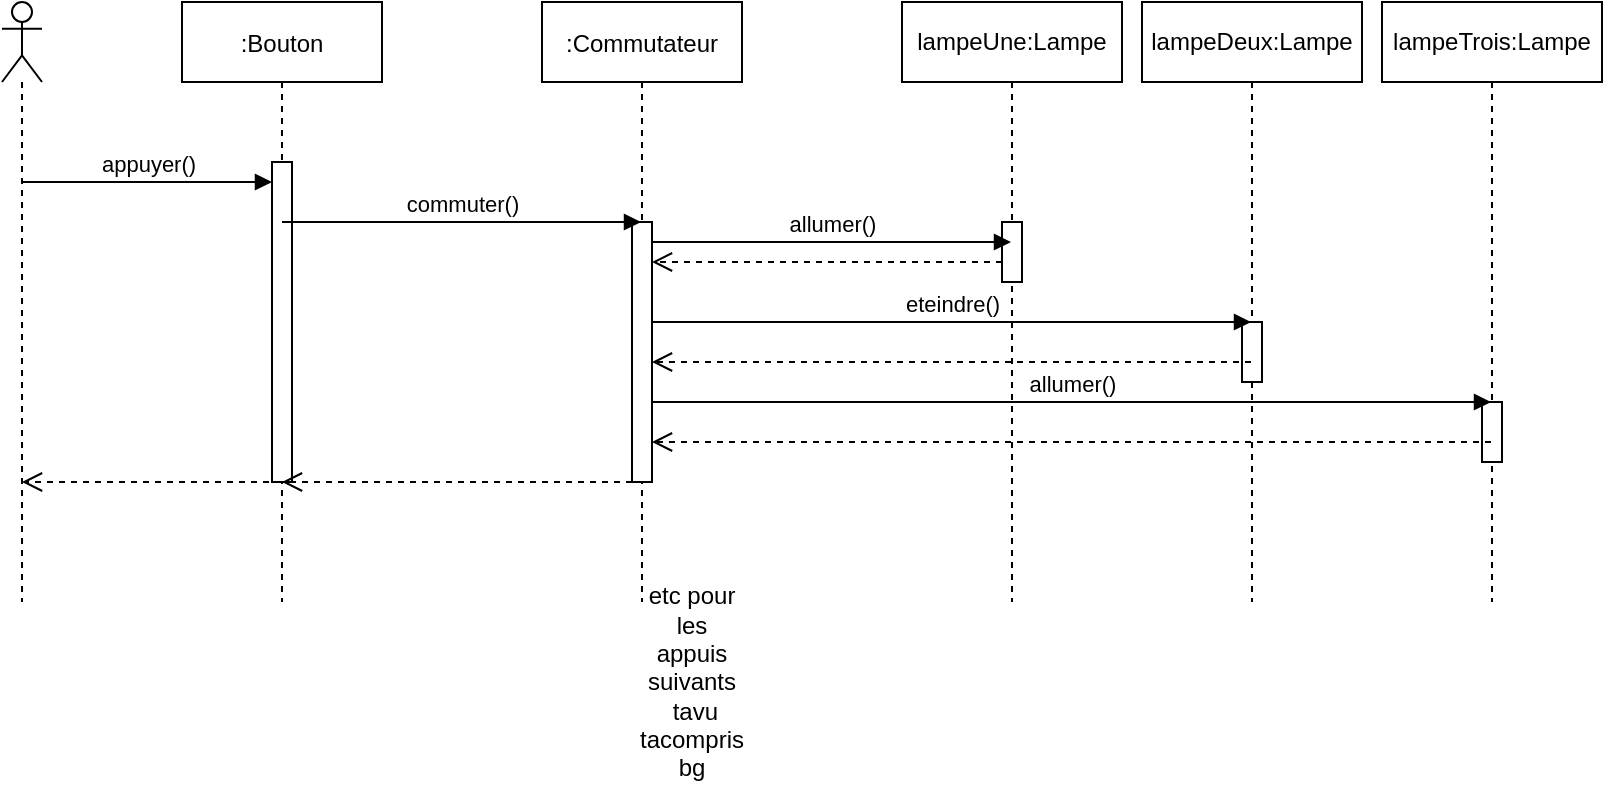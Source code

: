 <mxfile version="13.7.9" type="device"><diagram id="kgpKYQtTHZ0yAKxKKP6v" name="Page-1"><mxGraphModel dx="981" dy="582" grid="1" gridSize="10" guides="1" tooltips="1" connect="1" arrows="1" fold="1" page="1" pageScale="1" pageWidth="850" pageHeight="1100" math="0" shadow="0"><root><mxCell id="0"/><mxCell id="1" parent="0"/><mxCell id="3nuBFxr9cyL0pnOWT2aG-1" value=":Bouton" style="shape=umlLifeline;perimeter=lifelinePerimeter;container=1;collapsible=0;recursiveResize=0;rounded=0;shadow=0;strokeWidth=1;" parent="1" vertex="1"><mxGeometry x="120" y="80" width="100" height="300" as="geometry"/></mxCell><mxCell id="UdkyeUfREhkOAoBqi0tJ-7" value="" style="html=1;points=[];perimeter=orthogonalPerimeter;" vertex="1" parent="3nuBFxr9cyL0pnOWT2aG-1"><mxGeometry x="45" y="80" width="10" height="160" as="geometry"/></mxCell><mxCell id="3nuBFxr9cyL0pnOWT2aG-5" value=":Commutateur" style="shape=umlLifeline;perimeter=lifelinePerimeter;container=1;collapsible=0;recursiveResize=0;rounded=0;shadow=0;strokeWidth=1;" parent="1" vertex="1"><mxGeometry x="300" y="80" width="100" height="300" as="geometry"/></mxCell><mxCell id="UdkyeUfREhkOAoBqi0tJ-2" value="lampeUne:Lampe" style="shape=umlLifeline;perimeter=lifelinePerimeter;whiteSpace=wrap;html=1;container=1;collapsible=0;recursiveResize=0;outlineConnect=0;" vertex="1" parent="1"><mxGeometry x="480" y="80" width="110" height="300" as="geometry"/></mxCell><mxCell id="UdkyeUfREhkOAoBqi0tJ-15" value="" style="html=1;points=[];perimeter=orthogonalPerimeter;" vertex="1" parent="UdkyeUfREhkOAoBqi0tJ-2"><mxGeometry x="50" y="110" width="10" height="30" as="geometry"/></mxCell><mxCell id="UdkyeUfREhkOAoBqi0tJ-3" value="lampeDeux:Lampe" style="shape=umlLifeline;perimeter=lifelinePerimeter;whiteSpace=wrap;html=1;container=1;collapsible=0;recursiveResize=0;outlineConnect=0;" vertex="1" parent="1"><mxGeometry x="600" y="80" width="110" height="300" as="geometry"/></mxCell><mxCell id="UdkyeUfREhkOAoBqi0tJ-25" value="" style="html=1;points=[];perimeter=orthogonalPerimeter;" vertex="1" parent="UdkyeUfREhkOAoBqi0tJ-3"><mxGeometry x="50" y="160" width="10" height="30" as="geometry"/></mxCell><mxCell id="UdkyeUfREhkOAoBqi0tJ-4" value="lampeTrois:Lampe" style="shape=umlLifeline;perimeter=lifelinePerimeter;whiteSpace=wrap;html=1;container=1;collapsible=0;recursiveResize=0;outlineConnect=0;" vertex="1" parent="1"><mxGeometry x="720" y="80" width="110" height="300" as="geometry"/></mxCell><mxCell id="UdkyeUfREhkOAoBqi0tJ-23" value="" style="html=1;points=[];perimeter=orthogonalPerimeter;" vertex="1" parent="UdkyeUfREhkOAoBqi0tJ-4"><mxGeometry x="50" y="200" width="10" height="30" as="geometry"/></mxCell><mxCell id="UdkyeUfREhkOAoBqi0tJ-8" value="" style="html=1;points=[];perimeter=orthogonalPerimeter;" vertex="1" parent="1"><mxGeometry x="345" y="190" width="10" height="130" as="geometry"/></mxCell><mxCell id="UdkyeUfREhkOAoBqi0tJ-5" value="&lt;div&gt;commuter()&lt;/div&gt;" style="html=1;verticalAlign=bottom;endArrow=block;" edge="1" parent="1" source="3nuBFxr9cyL0pnOWT2aG-1" target="3nuBFxr9cyL0pnOWT2aG-5"><mxGeometry width="80" relative="1" as="geometry"><mxPoint x="340" y="300" as="sourcePoint"/><mxPoint x="420" y="300" as="targetPoint"/><Array as="points"><mxPoint x="260" y="190"/></Array></mxGeometry></mxCell><mxCell id="UdkyeUfREhkOAoBqi0tJ-9" value="allumer()" style="html=1;verticalAlign=bottom;endArrow=block;" edge="1" parent="1" target="UdkyeUfREhkOAoBqi0tJ-2"><mxGeometry width="80" relative="1" as="geometry"><mxPoint x="355" y="200" as="sourcePoint"/><mxPoint x="435" y="200" as="targetPoint"/></mxGeometry></mxCell><mxCell id="UdkyeUfREhkOAoBqi0tJ-10" value="eteindre()" style="html=1;verticalAlign=bottom;endArrow=block;" edge="1" parent="1" source="UdkyeUfREhkOAoBqi0tJ-8" target="UdkyeUfREhkOAoBqi0tJ-3"><mxGeometry width="80" relative="1" as="geometry"><mxPoint x="355" y="200.0" as="sourcePoint"/><mxPoint x="534.5" y="200.0" as="targetPoint"/><Array as="points"><mxPoint x="600" y="240"/></Array></mxGeometry></mxCell><mxCell id="UdkyeUfREhkOAoBqi0tJ-12" value="allumer()" style="html=1;verticalAlign=bottom;endArrow=block;" edge="1" parent="1" source="UdkyeUfREhkOAoBqi0tJ-8" target="UdkyeUfREhkOAoBqi0tJ-4"><mxGeometry width="80" relative="1" as="geometry"><mxPoint x="340" y="300" as="sourcePoint"/><mxPoint x="420" y="300" as="targetPoint"/><Array as="points"><mxPoint x="530" y="280"/><mxPoint x="610" y="280"/></Array></mxGeometry></mxCell><mxCell id="UdkyeUfREhkOAoBqi0tJ-13" value="" style="shape=umlLifeline;participant=umlActor;perimeter=lifelinePerimeter;whiteSpace=wrap;html=1;container=1;collapsible=0;recursiveResize=0;verticalAlign=top;spacingTop=36;outlineConnect=0;" vertex="1" parent="1"><mxGeometry x="30" y="80" width="20" height="300" as="geometry"/></mxCell><mxCell id="UdkyeUfREhkOAoBqi0tJ-14" value="appuyer()" style="html=1;verticalAlign=bottom;endArrow=block;" edge="1" parent="1" source="UdkyeUfREhkOAoBqi0tJ-13" target="UdkyeUfREhkOAoBqi0tJ-7"><mxGeometry width="80" relative="1" as="geometry"><mxPoint x="340" y="300" as="sourcePoint"/><mxPoint x="420" y="300" as="targetPoint"/><Array as="points"><mxPoint x="110" y="170"/></Array></mxGeometry></mxCell><mxCell id="UdkyeUfREhkOAoBqi0tJ-16" value="" style="html=1;verticalAlign=bottom;endArrow=open;dashed=1;endSize=8;" edge="1" parent="1" source="UdkyeUfREhkOAoBqi0tJ-15" target="UdkyeUfREhkOAoBqi0tJ-8"><mxGeometry relative="1" as="geometry"><mxPoint x="420" y="300" as="sourcePoint"/><mxPoint x="340" y="300" as="targetPoint"/><Array as="points"><mxPoint x="480" y="210"/></Array></mxGeometry></mxCell><mxCell id="UdkyeUfREhkOAoBqi0tJ-17" value="" style="html=1;verticalAlign=bottom;endArrow=open;dashed=1;endSize=8;" edge="1" parent="1" source="UdkyeUfREhkOAoBqi0tJ-3" target="UdkyeUfREhkOAoBqi0tJ-8"><mxGeometry x="-0.035" y="-10" relative="1" as="geometry"><mxPoint x="640" y="260" as="sourcePoint"/><mxPoint x="560" y="260" as="targetPoint"/><Array as="points"><mxPoint x="600" y="260"/><mxPoint x="550" y="260"/><mxPoint x="490" y="260"/></Array><mxPoint as="offset"/></mxGeometry></mxCell><mxCell id="UdkyeUfREhkOAoBqi0tJ-18" value="" style="html=1;verticalAlign=bottom;endArrow=open;dashed=1;endSize=8;" edge="1" parent="1" source="UdkyeUfREhkOAoBqi0tJ-4" target="UdkyeUfREhkOAoBqi0tJ-8"><mxGeometry relative="1" as="geometry"><mxPoint x="740" y="310" as="sourcePoint"/><mxPoint x="660" y="310" as="targetPoint"/><Array as="points"><mxPoint x="610" y="300"/></Array></mxGeometry></mxCell><mxCell id="UdkyeUfREhkOAoBqi0tJ-19" value="" style="html=1;verticalAlign=bottom;endArrow=open;dashed=1;endSize=8;" edge="1" parent="1" source="UdkyeUfREhkOAoBqi0tJ-8" target="3nuBFxr9cyL0pnOWT2aG-1"><mxGeometry relative="1" as="geometry"><mxPoint x="330" y="310" as="sourcePoint"/><mxPoint x="250" y="310" as="targetPoint"/><Array as="points"><mxPoint x="300" y="320"/></Array></mxGeometry></mxCell><mxCell id="UdkyeUfREhkOAoBqi0tJ-22" value="" style="html=1;verticalAlign=bottom;endArrow=open;dashed=1;endSize=8;" edge="1" parent="1" source="3nuBFxr9cyL0pnOWT2aG-1" target="UdkyeUfREhkOAoBqi0tJ-13"><mxGeometry relative="1" as="geometry"><mxPoint x="140" y="300" as="sourcePoint"/><mxPoint x="60" y="300" as="targetPoint"/><Array as="points"><mxPoint x="130" y="320"/></Array></mxGeometry></mxCell><mxCell id="UdkyeUfREhkOAoBqi0tJ-26" value="&lt;div&gt;etc pour les appuis suivants&lt;/div&gt;&amp;nbsp;tavu tacompris bg" style="text;html=1;strokeColor=none;fillColor=none;align=center;verticalAlign=middle;whiteSpace=wrap;rounded=0;" vertex="1" parent="1"><mxGeometry x="355" y="410" width="40" height="20" as="geometry"/></mxCell></root></mxGraphModel></diagram></mxfile>